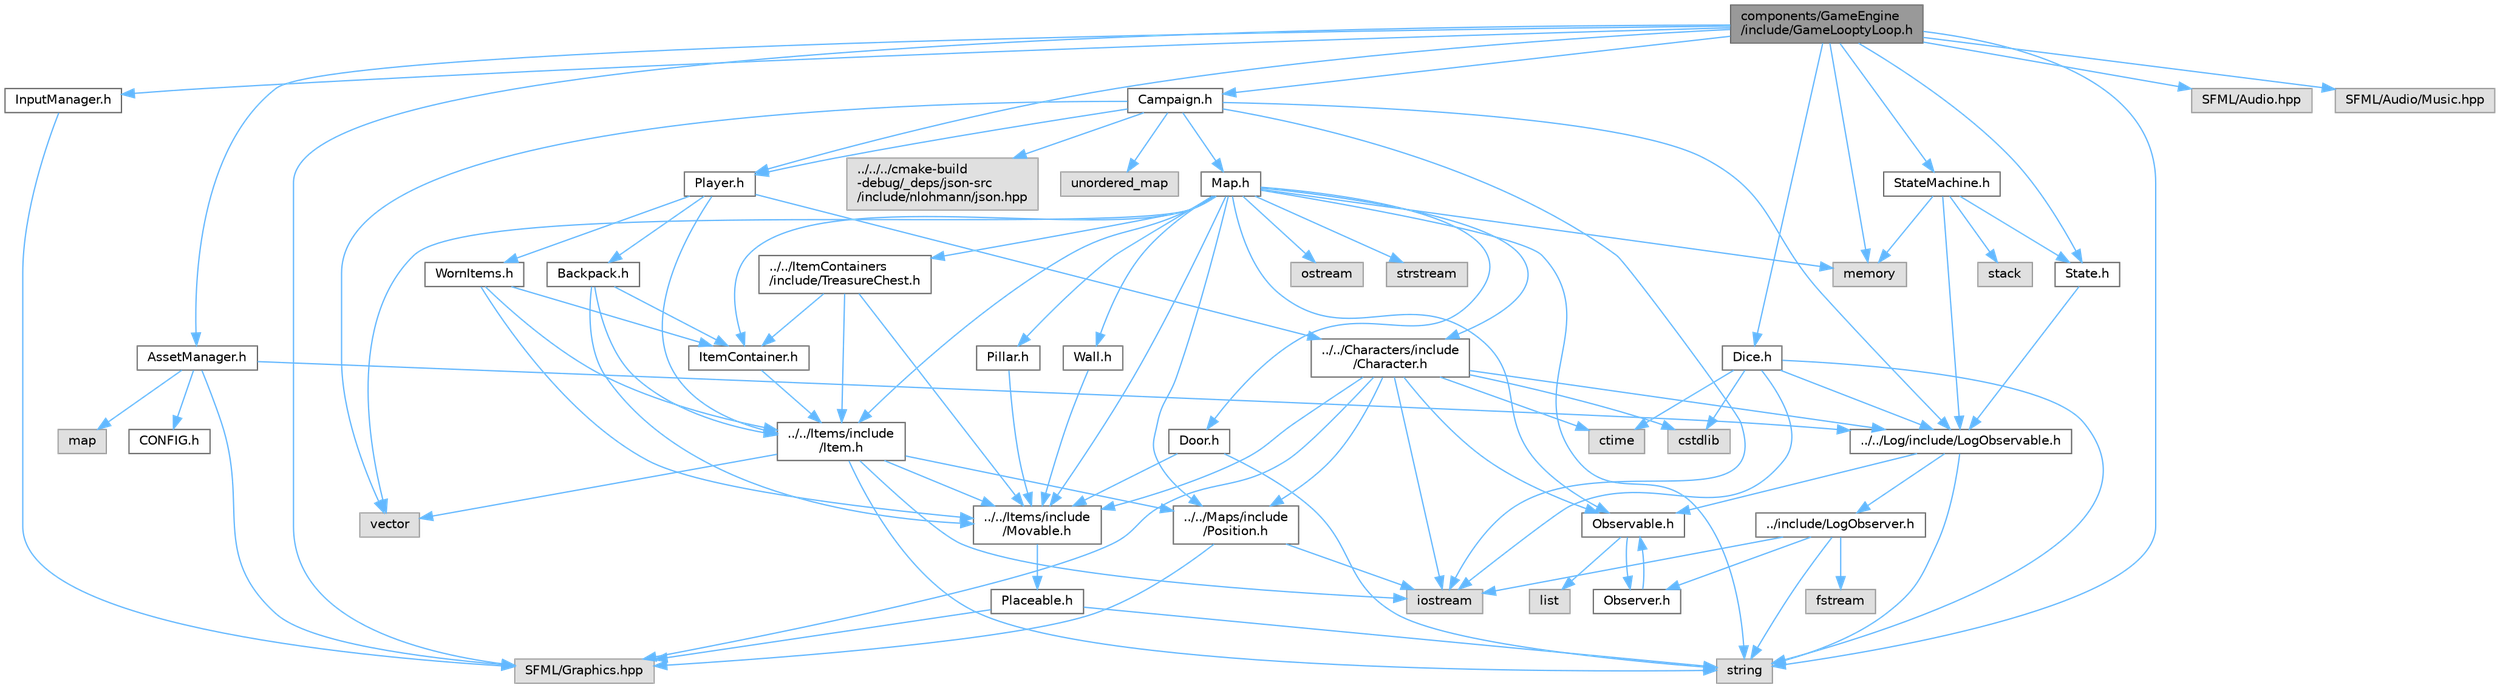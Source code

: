 digraph "components/GameEngine/include/GameLooptyLoop.h"
{
 // LATEX_PDF_SIZE
  bgcolor="transparent";
  edge [fontname=Helvetica,fontsize=10,labelfontname=Helvetica,labelfontsize=10];
  node [fontname=Helvetica,fontsize=10,shape=box,height=0.2,width=0.4];
  Node1 [id="Node000001",label="components/GameEngine\l/include/GameLooptyLoop.h",height=0.2,width=0.4,color="gray40", fillcolor="grey60", style="filled", fontcolor="black",tooltip="Header file for the GameLooptyLoop class."];
  Node1 -> Node2 [id="edge96_Node000001_Node000002",color="steelblue1",style="solid",tooltip=" "];
  Node2 [id="Node000002",label="AssetManager.h",height=0.2,width=0.4,color="grey40", fillcolor="white", style="filled",URL="$_asset_manager_8h.html",tooltip="This file contains the declaration of the AssetManager class. AssetManager is responsible for loading..."];
  Node2 -> Node3 [id="edge97_Node000002_Node000003",color="steelblue1",style="solid",tooltip=" "];
  Node3 [id="Node000003",label="../../Log/include/LogObservable.h",height=0.2,width=0.4,color="grey40", fillcolor="white", style="filled",URL="$_log_observable_8h.html",tooltip="This file contains the declaration of the LogObservable class."];
  Node3 -> Node4 [id="edge98_Node000003_Node000004",color="steelblue1",style="solid",tooltip=" "];
  Node4 [id="Node000004",label="Observable.h",height=0.2,width=0.4,color="grey40", fillcolor="white", style="filled",URL="$_observable_8h_source.html",tooltip=" "];
  Node4 -> Node5 [id="edge99_Node000004_Node000005",color="steelblue1",style="solid",tooltip=" "];
  Node5 [id="Node000005",label="Observer.h",height=0.2,width=0.4,color="grey40", fillcolor="white", style="filled",URL="$_observer_8h.html",tooltip=" "];
  Node5 -> Node4 [id="edge100_Node000005_Node000004",color="steelblue1",style="solid",tooltip=" "];
  Node4 -> Node6 [id="edge101_Node000004_Node000006",color="steelblue1",style="solid",tooltip=" "];
  Node6 [id="Node000006",label="list",height=0.2,width=0.4,color="grey60", fillcolor="#E0E0E0", style="filled",tooltip=" "];
  Node3 -> Node7 [id="edge102_Node000003_Node000007",color="steelblue1",style="solid",tooltip=" "];
  Node7 [id="Node000007",label="string",height=0.2,width=0.4,color="grey60", fillcolor="#E0E0E0", style="filled",tooltip=" "];
  Node3 -> Node8 [id="edge103_Node000003_Node000008",color="steelblue1",style="solid",tooltip=" "];
  Node8 [id="Node000008",label="../include/LogObserver.h",height=0.2,width=0.4,color="grey40", fillcolor="white", style="filled",URL="$_log_observer_8h.html",tooltip="This file contains the declaration of the LogObserver class and the EnableModule struct."];
  Node8 -> Node5 [id="edge104_Node000008_Node000005",color="steelblue1",style="solid",tooltip=" "];
  Node8 -> Node7 [id="edge105_Node000008_Node000007",color="steelblue1",style="solid",tooltip=" "];
  Node8 -> Node9 [id="edge106_Node000008_Node000009",color="steelblue1",style="solid",tooltip=" "];
  Node9 [id="Node000009",label="iostream",height=0.2,width=0.4,color="grey60", fillcolor="#E0E0E0", style="filled",tooltip=" "];
  Node8 -> Node10 [id="edge107_Node000008_Node000010",color="steelblue1",style="solid",tooltip=" "];
  Node10 [id="Node000010",label="fstream",height=0.2,width=0.4,color="grey60", fillcolor="#E0E0E0", style="filled",tooltip=" "];
  Node2 -> Node11 [id="edge108_Node000002_Node000011",color="steelblue1",style="solid",tooltip=" "];
  Node11 [id="Node000011",label="SFML/Graphics.hpp",height=0.2,width=0.4,color="grey60", fillcolor="#E0E0E0", style="filled",tooltip=" "];
  Node2 -> Node12 [id="edge109_Node000002_Node000012",color="steelblue1",style="solid",tooltip=" "];
  Node12 [id="Node000012",label="map",height=0.2,width=0.4,color="grey60", fillcolor="#E0E0E0", style="filled",tooltip=" "];
  Node2 -> Node13 [id="edge110_Node000002_Node000013",color="steelblue1",style="solid",tooltip=" "];
  Node13 [id="Node000013",label="CONFIG.h",height=0.2,width=0.4,color="grey40", fillcolor="white", style="filled",URL="$_c_o_n_f_i_g_8h.html",tooltip=" "];
  Node1 -> Node14 [id="edge111_Node000001_Node000014",color="steelblue1",style="solid",tooltip=" "];
  Node14 [id="Node000014",label="Campaign.h",height=0.2,width=0.4,color="grey40", fillcolor="white", style="filled",URL="$_campaign_8h_source.html",tooltip=" "];
  Node14 -> Node3 [id="edge112_Node000014_Node000003",color="steelblue1",style="solid",tooltip=" "];
  Node14 -> Node15 [id="edge113_Node000014_Node000015",color="steelblue1",style="solid",tooltip=" "];
  Node15 [id="Node000015",label="Map.h",height=0.2,width=0.4,color="grey40", fillcolor="white", style="filled",URL="$_map_8h.html",tooltip="This file contains the declaration of the Map class and related structures and aliases."];
  Node15 -> Node16 [id="edge114_Node000015_Node000016",color="steelblue1",style="solid",tooltip=" "];
  Node16 [id="Node000016",label="../../Characters/include\l/Character.h",height=0.2,width=0.4,color="grey40", fillcolor="white", style="filled",URL="$_character_8h.html",tooltip="this file contains the declaration of the character class and related structures aliases @detail"];
  Node16 -> Node17 [id="edge115_Node000016_Node000017",color="steelblue1",style="solid",tooltip=" "];
  Node17 [id="Node000017",label="../../Items/include\l/Movable.h",height=0.2,width=0.4,color="grey40", fillcolor="white", style="filled",URL="$_movable_8h_source.html",tooltip=" "];
  Node17 -> Node18 [id="edge116_Node000017_Node000018",color="steelblue1",style="solid",tooltip=" "];
  Node18 [id="Node000018",label="Placeable.h",height=0.2,width=0.4,color="grey40", fillcolor="white", style="filled",URL="$_placeable_8h_source.html",tooltip=" "];
  Node18 -> Node11 [id="edge117_Node000018_Node000011",color="steelblue1",style="solid",tooltip=" "];
  Node18 -> Node7 [id="edge118_Node000018_Node000007",color="steelblue1",style="solid",tooltip=" "];
  Node16 -> Node19 [id="edge119_Node000016_Node000019",color="steelblue1",style="solid",tooltip=" "];
  Node19 [id="Node000019",label="../../Maps/include\l/Position.h",height=0.2,width=0.4,color="grey40", fillcolor="white", style="filled",URL="$_position_8h_source.html",tooltip=" "];
  Node19 -> Node9 [id="edge120_Node000019_Node000009",color="steelblue1",style="solid",tooltip=" "];
  Node19 -> Node11 [id="edge121_Node000019_Node000011",color="steelblue1",style="solid",tooltip=" "];
  Node16 -> Node3 [id="edge122_Node000016_Node000003",color="steelblue1",style="solid",tooltip=" "];
  Node16 -> Node4 [id="edge123_Node000016_Node000004",color="steelblue1",style="solid",tooltip=" "];
  Node16 -> Node11 [id="edge124_Node000016_Node000011",color="steelblue1",style="solid",tooltip=" "];
  Node16 -> Node20 [id="edge125_Node000016_Node000020",color="steelblue1",style="solid",tooltip=" "];
  Node20 [id="Node000020",label="cstdlib",height=0.2,width=0.4,color="grey60", fillcolor="#E0E0E0", style="filled",tooltip=" "];
  Node16 -> Node21 [id="edge126_Node000016_Node000021",color="steelblue1",style="solid",tooltip=" "];
  Node21 [id="Node000021",label="ctime",height=0.2,width=0.4,color="grey60", fillcolor="#E0E0E0", style="filled",tooltip=" "];
  Node16 -> Node9 [id="edge127_Node000016_Node000009",color="steelblue1",style="solid",tooltip=" "];
  Node15 -> Node22 [id="edge128_Node000015_Node000022",color="steelblue1",style="solid",tooltip=" "];
  Node22 [id="Node000022",label="../../Items/include\l/Item.h",height=0.2,width=0.4,color="grey40", fillcolor="white", style="filled",URL="$_item_8h.html",tooltip=" "];
  Node22 -> Node9 [id="edge129_Node000022_Node000009",color="steelblue1",style="solid",tooltip=" "];
  Node22 -> Node7 [id="edge130_Node000022_Node000007",color="steelblue1",style="solid",tooltip=" "];
  Node22 -> Node17 [id="edge131_Node000022_Node000017",color="steelblue1",style="solid",tooltip=" "];
  Node22 -> Node19 [id="edge132_Node000022_Node000019",color="steelblue1",style="solid",tooltip=" "];
  Node22 -> Node23 [id="edge133_Node000022_Node000023",color="steelblue1",style="solid",tooltip=" "];
  Node23 [id="Node000023",label="vector",height=0.2,width=0.4,color="grey60", fillcolor="#E0E0E0", style="filled",tooltip=" "];
  Node15 -> Node24 [id="edge134_Node000015_Node000024",color="steelblue1",style="solid",tooltip=" "];
  Node24 [id="Node000024",label="../../ItemContainers\l/include/TreasureChest.h",height=0.2,width=0.4,color="grey40", fillcolor="white", style="filled",URL="$_treasure_chest_8h_source.html",tooltip=" "];
  Node24 -> Node25 [id="edge135_Node000024_Node000025",color="steelblue1",style="solid",tooltip=" "];
  Node25 [id="Node000025",label="ItemContainer.h",height=0.2,width=0.4,color="grey40", fillcolor="white", style="filled",URL="$_item_container_8h_source.html",tooltip=" "];
  Node25 -> Node22 [id="edge136_Node000025_Node000022",color="steelblue1",style="solid",tooltip=" "];
  Node24 -> Node22 [id="edge137_Node000024_Node000022",color="steelblue1",style="solid",tooltip=" "];
  Node24 -> Node17 [id="edge138_Node000024_Node000017",color="steelblue1",style="solid",tooltip=" "];
  Node15 -> Node25 [id="edge139_Node000015_Node000025",color="steelblue1",style="solid",tooltip=" "];
  Node15 -> Node17 [id="edge140_Node000015_Node000017",color="steelblue1",style="solid",tooltip=" "];
  Node15 -> Node26 [id="edge141_Node000015_Node000026",color="steelblue1",style="solid",tooltip=" "];
  Node26 [id="Node000026",label="Door.h",height=0.2,width=0.4,color="grey40", fillcolor="white", style="filled",URL="$_door_8h_source.html",tooltip=" "];
  Node26 -> Node17 [id="edge142_Node000026_Node000017",color="steelblue1",style="solid",tooltip=" "];
  Node26 -> Node7 [id="edge143_Node000026_Node000007",color="steelblue1",style="solid",tooltip=" "];
  Node15 -> Node4 [id="edge144_Node000015_Node000004",color="steelblue1",style="solid",tooltip=" "];
  Node15 -> Node27 [id="edge145_Node000015_Node000027",color="steelblue1",style="solid",tooltip=" "];
  Node27 [id="Node000027",label="Pillar.h",height=0.2,width=0.4,color="grey40", fillcolor="white", style="filled",URL="$_pillar_8h_source.html",tooltip=" "];
  Node27 -> Node17 [id="edge146_Node000027_Node000017",color="steelblue1",style="solid",tooltip=" "];
  Node15 -> Node19 [id="edge147_Node000015_Node000019",color="steelblue1",style="solid",tooltip=" "];
  Node15 -> Node28 [id="edge148_Node000015_Node000028",color="steelblue1",style="solid",tooltip=" "];
  Node28 [id="Node000028",label="Wall.h",height=0.2,width=0.4,color="grey40", fillcolor="white", style="filled",URL="$_wall_8h_source.html",tooltip=" "];
  Node28 -> Node17 [id="edge149_Node000028_Node000017",color="steelblue1",style="solid",tooltip=" "];
  Node15 -> Node29 [id="edge150_Node000015_Node000029",color="steelblue1",style="solid",tooltip=" "];
  Node29 [id="Node000029",label="memory",height=0.2,width=0.4,color="grey60", fillcolor="#E0E0E0", style="filled",tooltip=" "];
  Node15 -> Node30 [id="edge151_Node000015_Node000030",color="steelblue1",style="solid",tooltip=" "];
  Node30 [id="Node000030",label="ostream",height=0.2,width=0.4,color="grey60", fillcolor="#E0E0E0", style="filled",tooltip=" "];
  Node15 -> Node7 [id="edge152_Node000015_Node000007",color="steelblue1",style="solid",tooltip=" "];
  Node15 -> Node31 [id="edge153_Node000015_Node000031",color="steelblue1",style="solid",tooltip=" "];
  Node31 [id="Node000031",label="strstream",height=0.2,width=0.4,color="grey60", fillcolor="#E0E0E0", style="filled",tooltip=" "];
  Node15 -> Node23 [id="edge154_Node000015_Node000023",color="steelblue1",style="solid",tooltip=" "];
  Node14 -> Node32 [id="edge155_Node000014_Node000032",color="steelblue1",style="solid",tooltip=" "];
  Node32 [id="Node000032",label="../../../cmake-build\l-debug/_deps/json-src\l/include/nlohmann/json.hpp",height=0.2,width=0.4,color="grey60", fillcolor="#E0E0E0", style="filled",tooltip=" "];
  Node14 -> Node33 [id="edge156_Node000014_Node000033",color="steelblue1",style="solid",tooltip=" "];
  Node33 [id="Node000033",label="Player.h",height=0.2,width=0.4,color="grey40", fillcolor="white", style="filled",URL="$_player_8h_source.html",tooltip=" "];
  Node33 -> Node22 [id="edge157_Node000033_Node000022",color="steelblue1",style="solid",tooltip=" "];
  Node33 -> Node16 [id="edge158_Node000033_Node000016",color="steelblue1",style="solid",tooltip=" "];
  Node33 -> Node34 [id="edge159_Node000033_Node000034",color="steelblue1",style="solid",tooltip=" "];
  Node34 [id="Node000034",label="Backpack.h",height=0.2,width=0.4,color="grey40", fillcolor="white", style="filled",URL="$_backpack_8h_source.html",tooltip=" "];
  Node34 -> Node25 [id="edge160_Node000034_Node000025",color="steelblue1",style="solid",tooltip=" "];
  Node34 -> Node22 [id="edge161_Node000034_Node000022",color="steelblue1",style="solid",tooltip=" "];
  Node34 -> Node17 [id="edge162_Node000034_Node000017",color="steelblue1",style="solid",tooltip=" "];
  Node33 -> Node35 [id="edge163_Node000033_Node000035",color="steelblue1",style="solid",tooltip=" "];
  Node35 [id="Node000035",label="WornItems.h",height=0.2,width=0.4,color="grey40", fillcolor="white", style="filled",URL="$_worn_items_8h_source.html",tooltip=" "];
  Node35 -> Node25 [id="edge164_Node000035_Node000025",color="steelblue1",style="solid",tooltip=" "];
  Node35 -> Node22 [id="edge165_Node000035_Node000022",color="steelblue1",style="solid",tooltip=" "];
  Node35 -> Node17 [id="edge166_Node000035_Node000017",color="steelblue1",style="solid",tooltip=" "];
  Node14 -> Node9 [id="edge167_Node000014_Node000009",color="steelblue1",style="solid",tooltip=" "];
  Node14 -> Node36 [id="edge168_Node000014_Node000036",color="steelblue1",style="solid",tooltip=" "];
  Node36 [id="Node000036",label="unordered_map",height=0.2,width=0.4,color="grey60", fillcolor="#E0E0E0", style="filled",tooltip=" "];
  Node14 -> Node23 [id="edge169_Node000014_Node000023",color="steelblue1",style="solid",tooltip=" "];
  Node1 -> Node37 [id="edge170_Node000001_Node000037",color="steelblue1",style="solid",tooltip=" "];
  Node37 [id="Node000037",label="Dice.h",height=0.2,width=0.4,color="grey40", fillcolor="white", style="filled",URL="$_dice_8h.html",tooltip=" "];
  Node37 -> Node3 [id="edge171_Node000037_Node000003",color="steelblue1",style="solid",tooltip=" "];
  Node37 -> Node20 [id="edge172_Node000037_Node000020",color="steelblue1",style="solid",tooltip=" "];
  Node37 -> Node21 [id="edge173_Node000037_Node000021",color="steelblue1",style="solid",tooltip=" "];
  Node37 -> Node9 [id="edge174_Node000037_Node000009",color="steelblue1",style="solid",tooltip=" "];
  Node37 -> Node7 [id="edge175_Node000037_Node000007",color="steelblue1",style="solid",tooltip=" "];
  Node1 -> Node38 [id="edge176_Node000001_Node000038",color="steelblue1",style="solid",tooltip=" "];
  Node38 [id="Node000038",label="InputManager.h",height=0.2,width=0.4,color="grey40", fillcolor="white", style="filled",URL="$_input_manager_8h.html",tooltip="This file contains the declaration of the InputManager class."];
  Node38 -> Node11 [id="edge177_Node000038_Node000011",color="steelblue1",style="solid",tooltip=" "];
  Node1 -> Node33 [id="edge178_Node000001_Node000033",color="steelblue1",style="solid",tooltip=" "];
  Node1 -> Node11 [id="edge179_Node000001_Node000011",color="steelblue1",style="solid",tooltip=" "];
  Node1 -> Node39 [id="edge180_Node000001_Node000039",color="steelblue1",style="solid",tooltip=" "];
  Node39 [id="Node000039",label="State.h",height=0.2,width=0.4,color="grey40", fillcolor="white", style="filled",URL="$_state_8h.html",tooltip=" "];
  Node39 -> Node3 [id="edge181_Node000039_Node000003",color="steelblue1",style="solid",tooltip=" "];
  Node1 -> Node40 [id="edge182_Node000001_Node000040",color="steelblue1",style="solid",tooltip=" "];
  Node40 [id="Node000040",label="StateMachine.h",height=0.2,width=0.4,color="grey40", fillcolor="white", style="filled",URL="$_state_machine_8h.html",tooltip=" "];
  Node40 -> Node3 [id="edge183_Node000040_Node000003",color="steelblue1",style="solid",tooltip=" "];
  Node40 -> Node39 [id="edge184_Node000040_Node000039",color="steelblue1",style="solid",tooltip=" "];
  Node40 -> Node29 [id="edge185_Node000040_Node000029",color="steelblue1",style="solid",tooltip=" "];
  Node40 -> Node41 [id="edge186_Node000040_Node000041",color="steelblue1",style="solid",tooltip=" "];
  Node41 [id="Node000041",label="stack",height=0.2,width=0.4,color="grey60", fillcolor="#E0E0E0", style="filled",tooltip=" "];
  Node1 -> Node29 [id="edge187_Node000001_Node000029",color="steelblue1",style="solid",tooltip=" "];
  Node1 -> Node7 [id="edge188_Node000001_Node000007",color="steelblue1",style="solid",tooltip=" "];
  Node1 -> Node42 [id="edge189_Node000001_Node000042",color="steelblue1",style="solid",tooltip=" "];
  Node42 [id="Node000042",label="SFML/Audio.hpp",height=0.2,width=0.4,color="grey60", fillcolor="#E0E0E0", style="filled",tooltip=" "];
  Node1 -> Node43 [id="edge190_Node000001_Node000043",color="steelblue1",style="solid",tooltip=" "];
  Node43 [id="Node000043",label="SFML/Audio/Music.hpp",height=0.2,width=0.4,color="grey60", fillcolor="#E0E0E0", style="filled",tooltip=" "];
}
